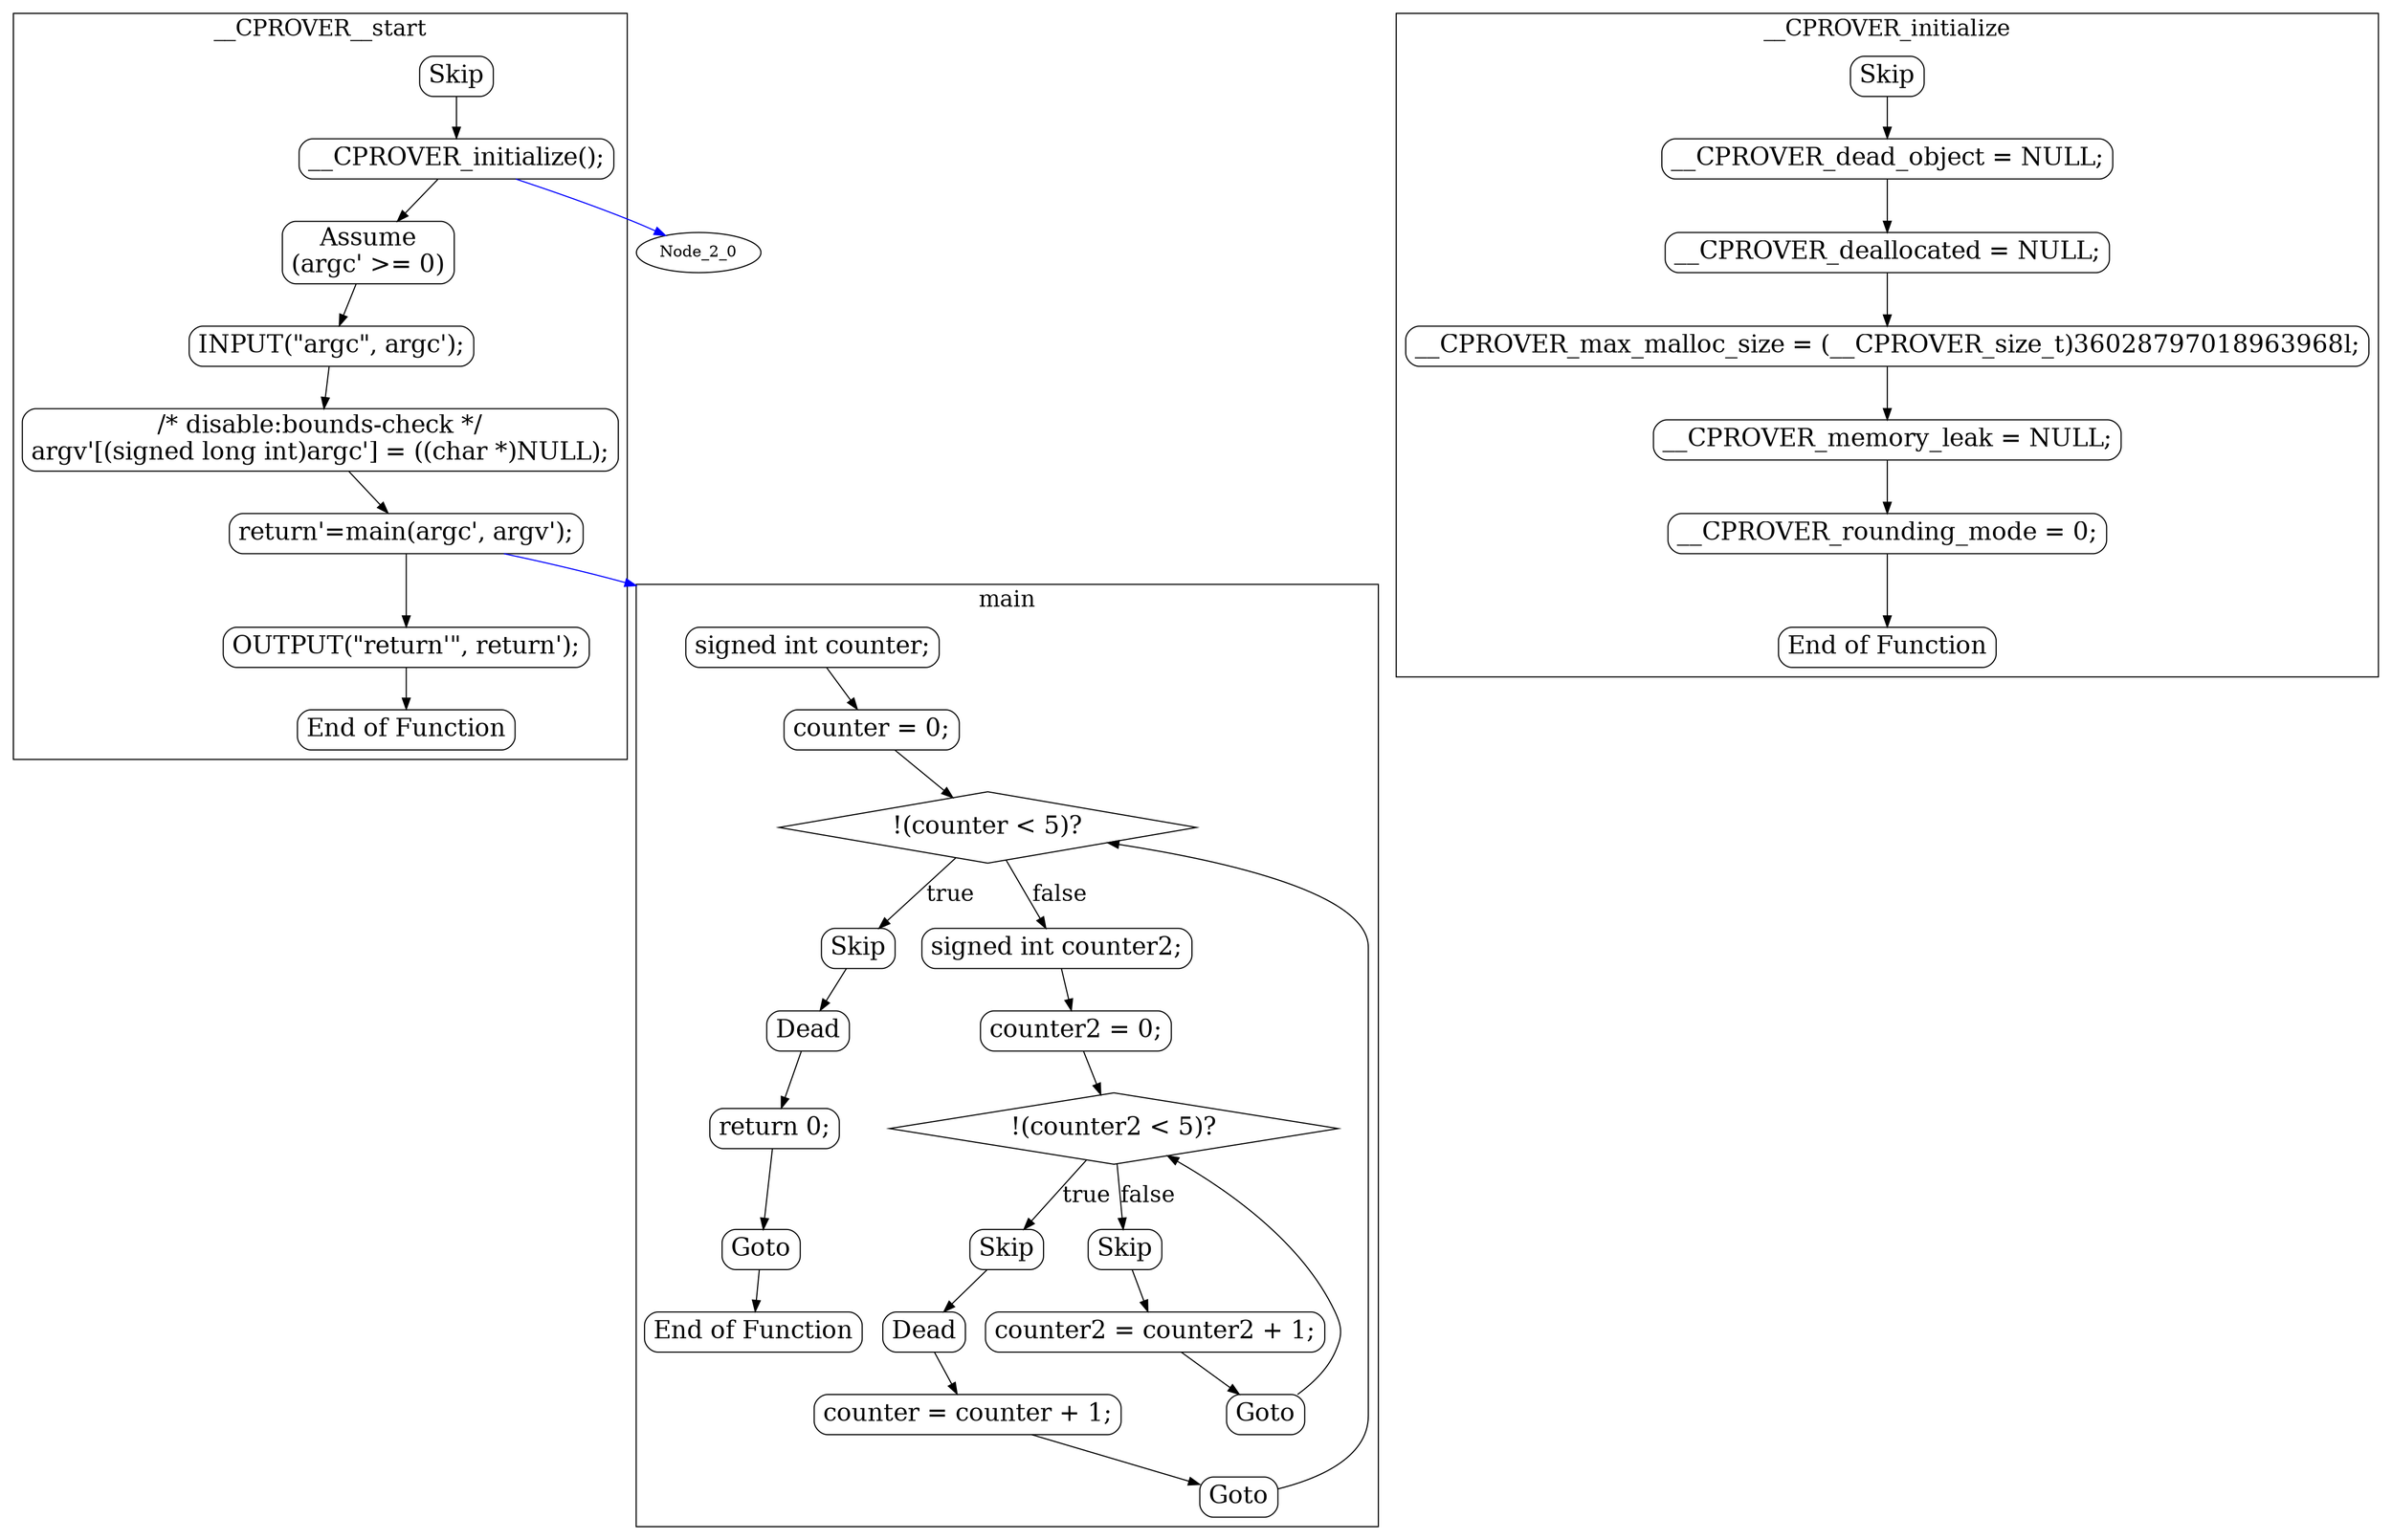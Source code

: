 digraph G {
color=black;orientation=portrait;fontsize=20;compound=true;size="30,40";ratio=compress;
subgraph "cluster_main" {
label="main";
Node_0_0 [shape=Mrecord,fontsize=22,label="signed int counter;"];
Node_0_0 -> Node_0_1 ;
Node_0_1 [shape=Mrecord,fontsize=22,label="counter = 0;"];
Node_0_1 -> Node_0_2 ;
Node_0_2 [shape=diamond,fontsize=22,label="!(counter \< 5)?"];
Node_0_2 -> Node_0_13 [fontsize=20,label="true"];
Node_0_2 -> Node_0_3 [fontsize=20,label="false"];
Node_0_13 [shape=Mrecord,fontsize=22,label="Skip"];
Node_0_13 -> Node_0_14 ;
Node_0_3 [shape=Mrecord,fontsize=22,label="signed int counter2;"];
Node_0_3 -> Node_0_4 ;
Node_0_14 [shape=Mrecord,fontsize=22,label="Dead"];
Node_0_14 -> Node_0_15 ;
Node_0_4 [shape=Mrecord,fontsize=22,label="counter2 = 0;"];
Node_0_4 -> Node_0_5 ;
Node_0_15 [shape=Mrecord,fontsize=22,label="return 0;"];
Node_0_15 -> Node_0_16 ;
Node_0_5 [shape=diamond,fontsize=22,label="!(counter2 \< 5)?"];
Node_0_5 -> Node_0_9 [fontsize=20,label="true"];
Node_0_5 -> Node_0_6 [fontsize=20,label="false"];
Node_0_16 [shape=Mrecord,fontsize=22,label="Goto"];
Node_0_16 -> Node_0_17 ;
Node_0_9 [shape=Mrecord,fontsize=22,label="Skip"];
Node_0_9 -> Node_0_10 ;
Node_0_6 [shape=Mrecord,fontsize=22,label="Skip"];
Node_0_6 -> Node_0_7 ;
Node_0_17 [shape=Mrecord,fontsize=22,label="End of Function"];
Node_0_10 [shape=Mrecord,fontsize=22,label="Dead"];
Node_0_10 -> Node_0_11 ;
Node_0_7 [shape=Mrecord,fontsize=22,label="counter2 = counter2 + 1;"];
Node_0_7 -> Node_0_8 ;
Node_0_11 [shape=Mrecord,fontsize=22,label="counter = counter + 1;"];
Node_0_11 -> Node_0_12 ;
Node_0_8 [shape=Mrecord,fontsize=22,label="Goto"];
Node_0_8 -> Node_0_5 ;
Node_0_12 [shape=Mrecord,fontsize=22,label="Goto"];
Node_0_12 -> Node_0_2 ;
}
subgraph "cluster___CPROVER__start" {
label="__CPROVER__start";
Node_1_18 [shape=Mrecord,fontsize=22,label="Skip"];
Node_1_18 -> Node_1_19 ;
Node_1_19 [shape=Mrecord,fontsize=22,label="__CPROVER_initialize();"];
Node_1_19 -> Node_1_20 ;
Node_1_20 [shape=Mrecord,fontsize=22,label="Assume\n(argc' \>= 0)"];
Node_1_20 -> Node_1_21 ;
Node_1_21 [shape=Mrecord,fontsize=22,label="INPUT(\"argc\", argc');"];
Node_1_21 -> Node_1_22 ;
Node_1_22 [shape=Mrecord,fontsize=22,label="/* disable:bounds-check */\nargv'[(signed long int)argc'] = ((char *)NULL);"];
Node_1_22 -> Node_1_23 ;
Node_1_23 [shape=Mrecord,fontsize=22,label="return'=main(argc', argv');"];
Node_1_23 -> Node_1_24 ;
Node_1_24 [shape=Mrecord,fontsize=22,label="OUTPUT(\"return'\", return');"];
Node_1_24 -> Node_1_25 ;
Node_1_25 [shape=Mrecord,fontsize=22,label="End of Function"];
}
subgraph "cluster___CPROVER_initialize" {
label="__CPROVER_initialize";
Node_2_26 [shape=Mrecord,fontsize=22,label="Skip"];
Node_2_26 -> Node_2_27 ;
Node_2_27 [shape=Mrecord,fontsize=22,label="__CPROVER_dead_object = NULL;"];
Node_2_27 -> Node_2_28 ;
Node_2_28 [shape=Mrecord,fontsize=22,label="__CPROVER_deallocated = NULL;"];
Node_2_28 -> Node_2_29 ;
Node_2_29 [shape=Mrecord,fontsize=22,label="__CPROVER_max_malloc_size = (__CPROVER_size_t)36028797018963968l;"];
Node_2_29 -> Node_2_30 ;
Node_2_30 [shape=Mrecord,fontsize=22,label="__CPROVER_memory_leak = NULL;"];
Node_2_30 -> Node_2_31 ;
Node_2_31 [shape=Mrecord,fontsize=22,label="__CPROVER_rounding_mode = 0;"];
Node_2_31 -> Node_2_32 ;
Node_2_32 [shape=Mrecord,fontsize=22,label="End of Function"];
}
Node_1_19 -> Node_2_0 [lhead="cluster___CPROVER_initialize",color=blue];
Node_1_23 -> Node_0_0 [lhead="cluster_main",color=blue];
}

